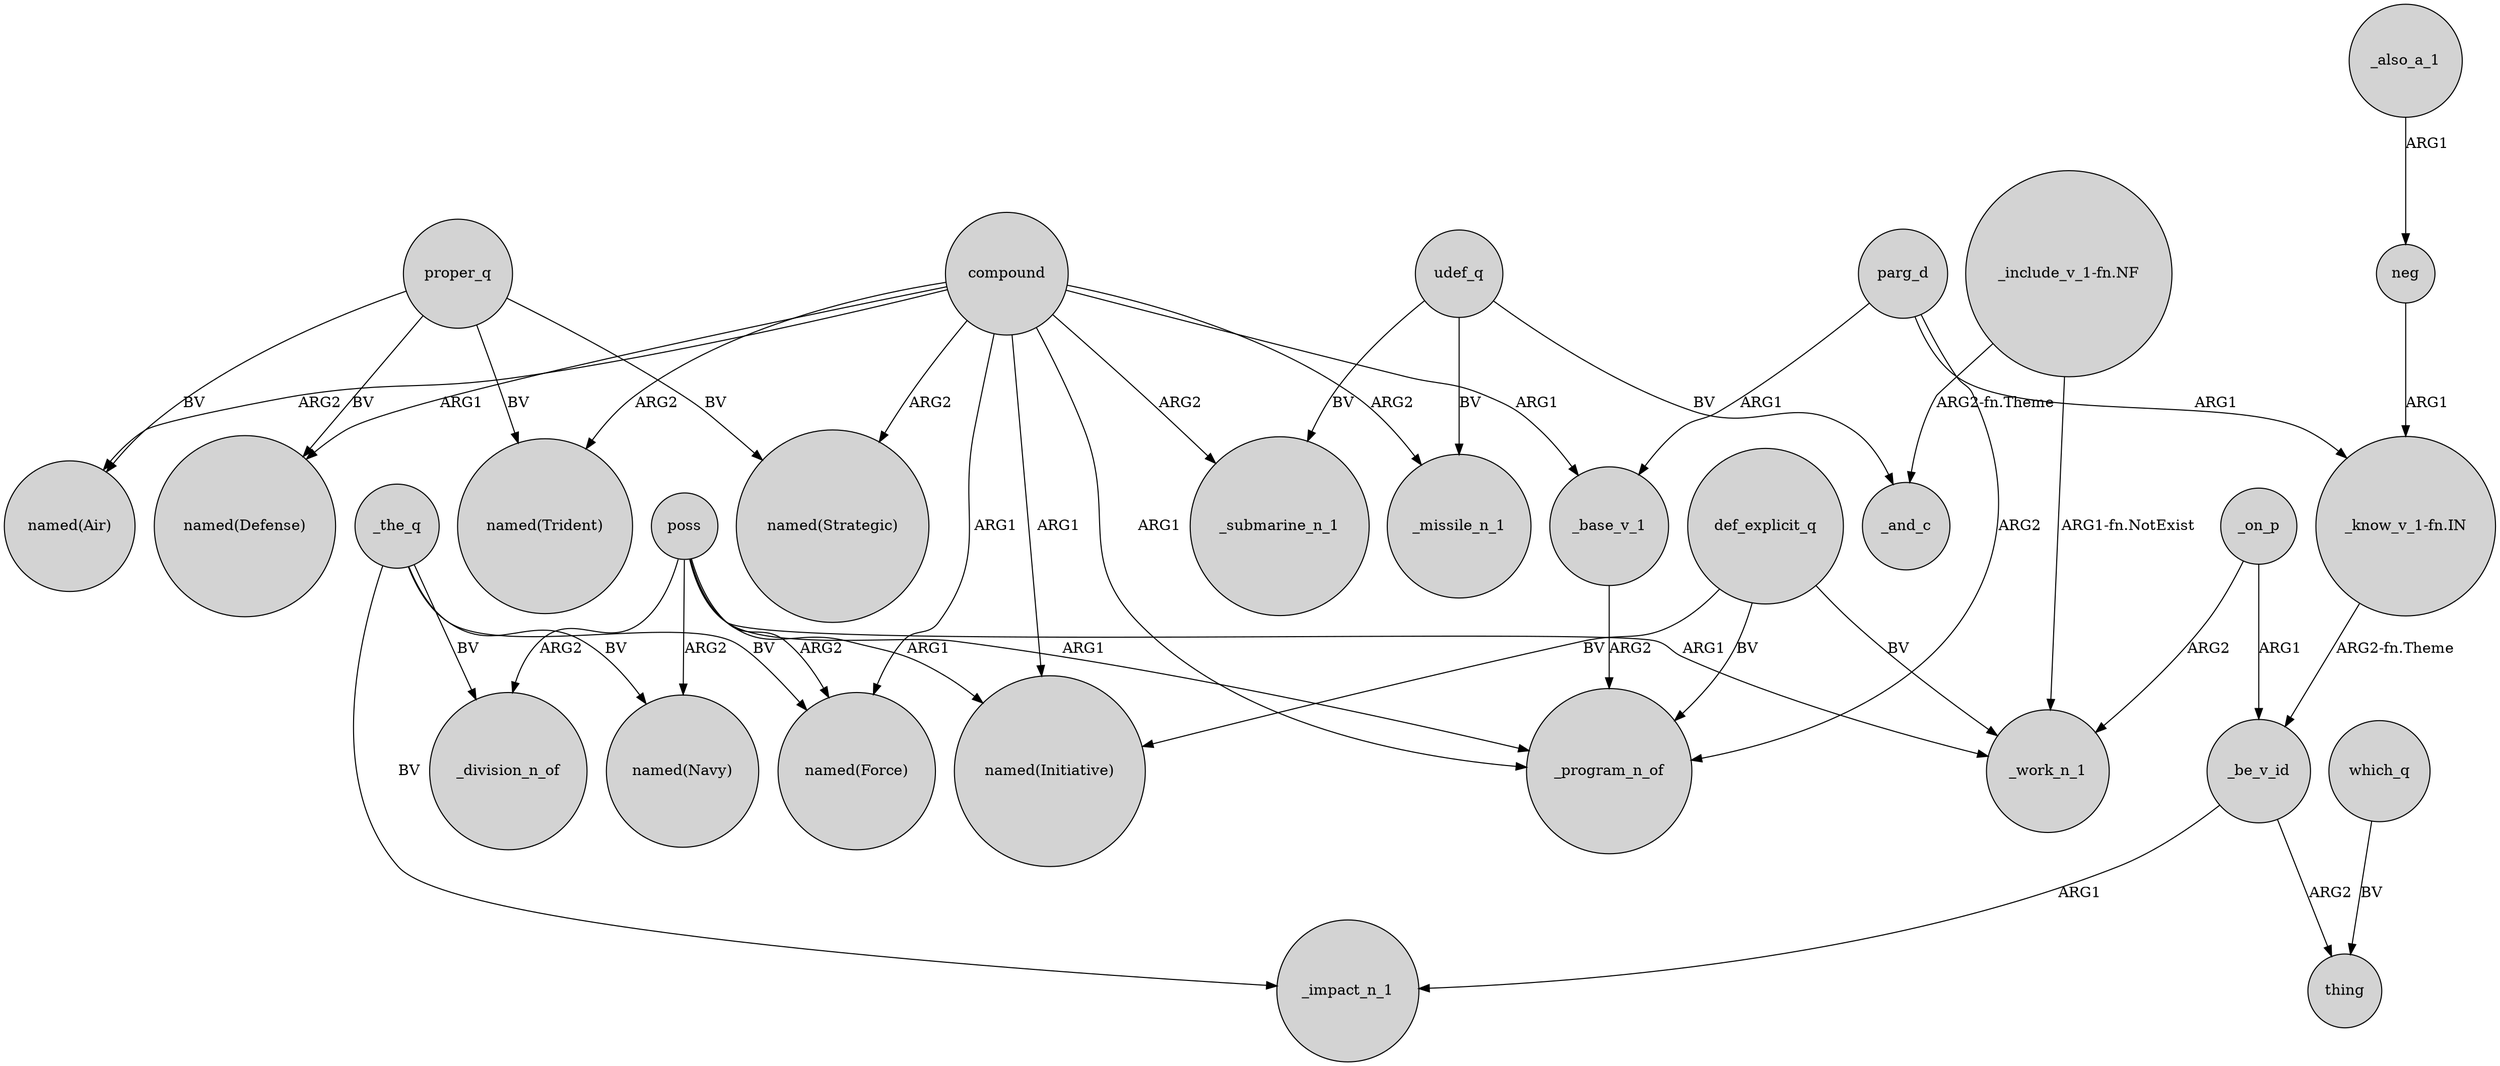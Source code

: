 digraph {
	node [shape=circle style=filled]
	poss -> "named(Force)" [label=ARG2]
	proper_q -> "named(Strategic)" [label=BV]
	_on_p -> _be_v_id [label=ARG1]
	parg_d -> "_know_v_1-fn.IN" [label=ARG1]
	compound -> "named(Defense)" [label=ARG1]
	_the_q -> "named(Force)" [label=BV]
	poss -> "named(Initiative)" [label=ARG1]
	"_know_v_1-fn.IN" -> _be_v_id [label="ARG2-fn.Theme"]
	_the_q -> _impact_n_1 [label=BV]
	_be_v_id -> _impact_n_1 [label=ARG1]
	proper_q -> "named(Air)" [label=BV]
	poss -> _division_n_of [label=ARG2]
	compound -> _missile_n_1 [label=ARG2]
	poss -> _work_n_1 [label=ARG1]
	compound -> "named(Air)" [label=ARG2]
	compound -> "named(Force)" [label=ARG1]
	def_explicit_q -> "named(Initiative)" [label=BV]
	"_include_v_1-fn.NF" -> _work_n_1 [label="ARG1-fn.NotExist"]
	parg_d -> _program_n_of [label=ARG2]
	proper_q -> "named(Trident)" [label=BV]
	_also_a_1 -> neg [label=ARG1]
	compound -> _submarine_n_1 [label=ARG2]
	poss -> _program_n_of [label=ARG1]
	_the_q -> "named(Navy)" [label=BV]
	def_explicit_q -> _program_n_of [label=BV]
	compound -> _base_v_1 [label=ARG1]
	udef_q -> _submarine_n_1 [label=BV]
	neg -> "_know_v_1-fn.IN" [label=ARG1]
	_base_v_1 -> _program_n_of [label=ARG2]
	compound -> "named(Strategic)" [label=ARG2]
	"_include_v_1-fn.NF" -> _and_c [label="ARG2-fn.Theme"]
	poss -> "named(Navy)" [label=ARG2]
	_on_p -> _work_n_1 [label=ARG2]
	compound -> "named(Initiative)" [label=ARG1]
	proper_q -> "named(Defense)" [label=BV]
	def_explicit_q -> _work_n_1 [label=BV]
	parg_d -> _base_v_1 [label=ARG1]
	compound -> _program_n_of [label=ARG1]
	_be_v_id -> thing [label=ARG2]
	udef_q -> _and_c [label=BV]
	udef_q -> _missile_n_1 [label=BV]
	compound -> "named(Trident)" [label=ARG2]
	_the_q -> _division_n_of [label=BV]
	which_q -> thing [label=BV]
}
